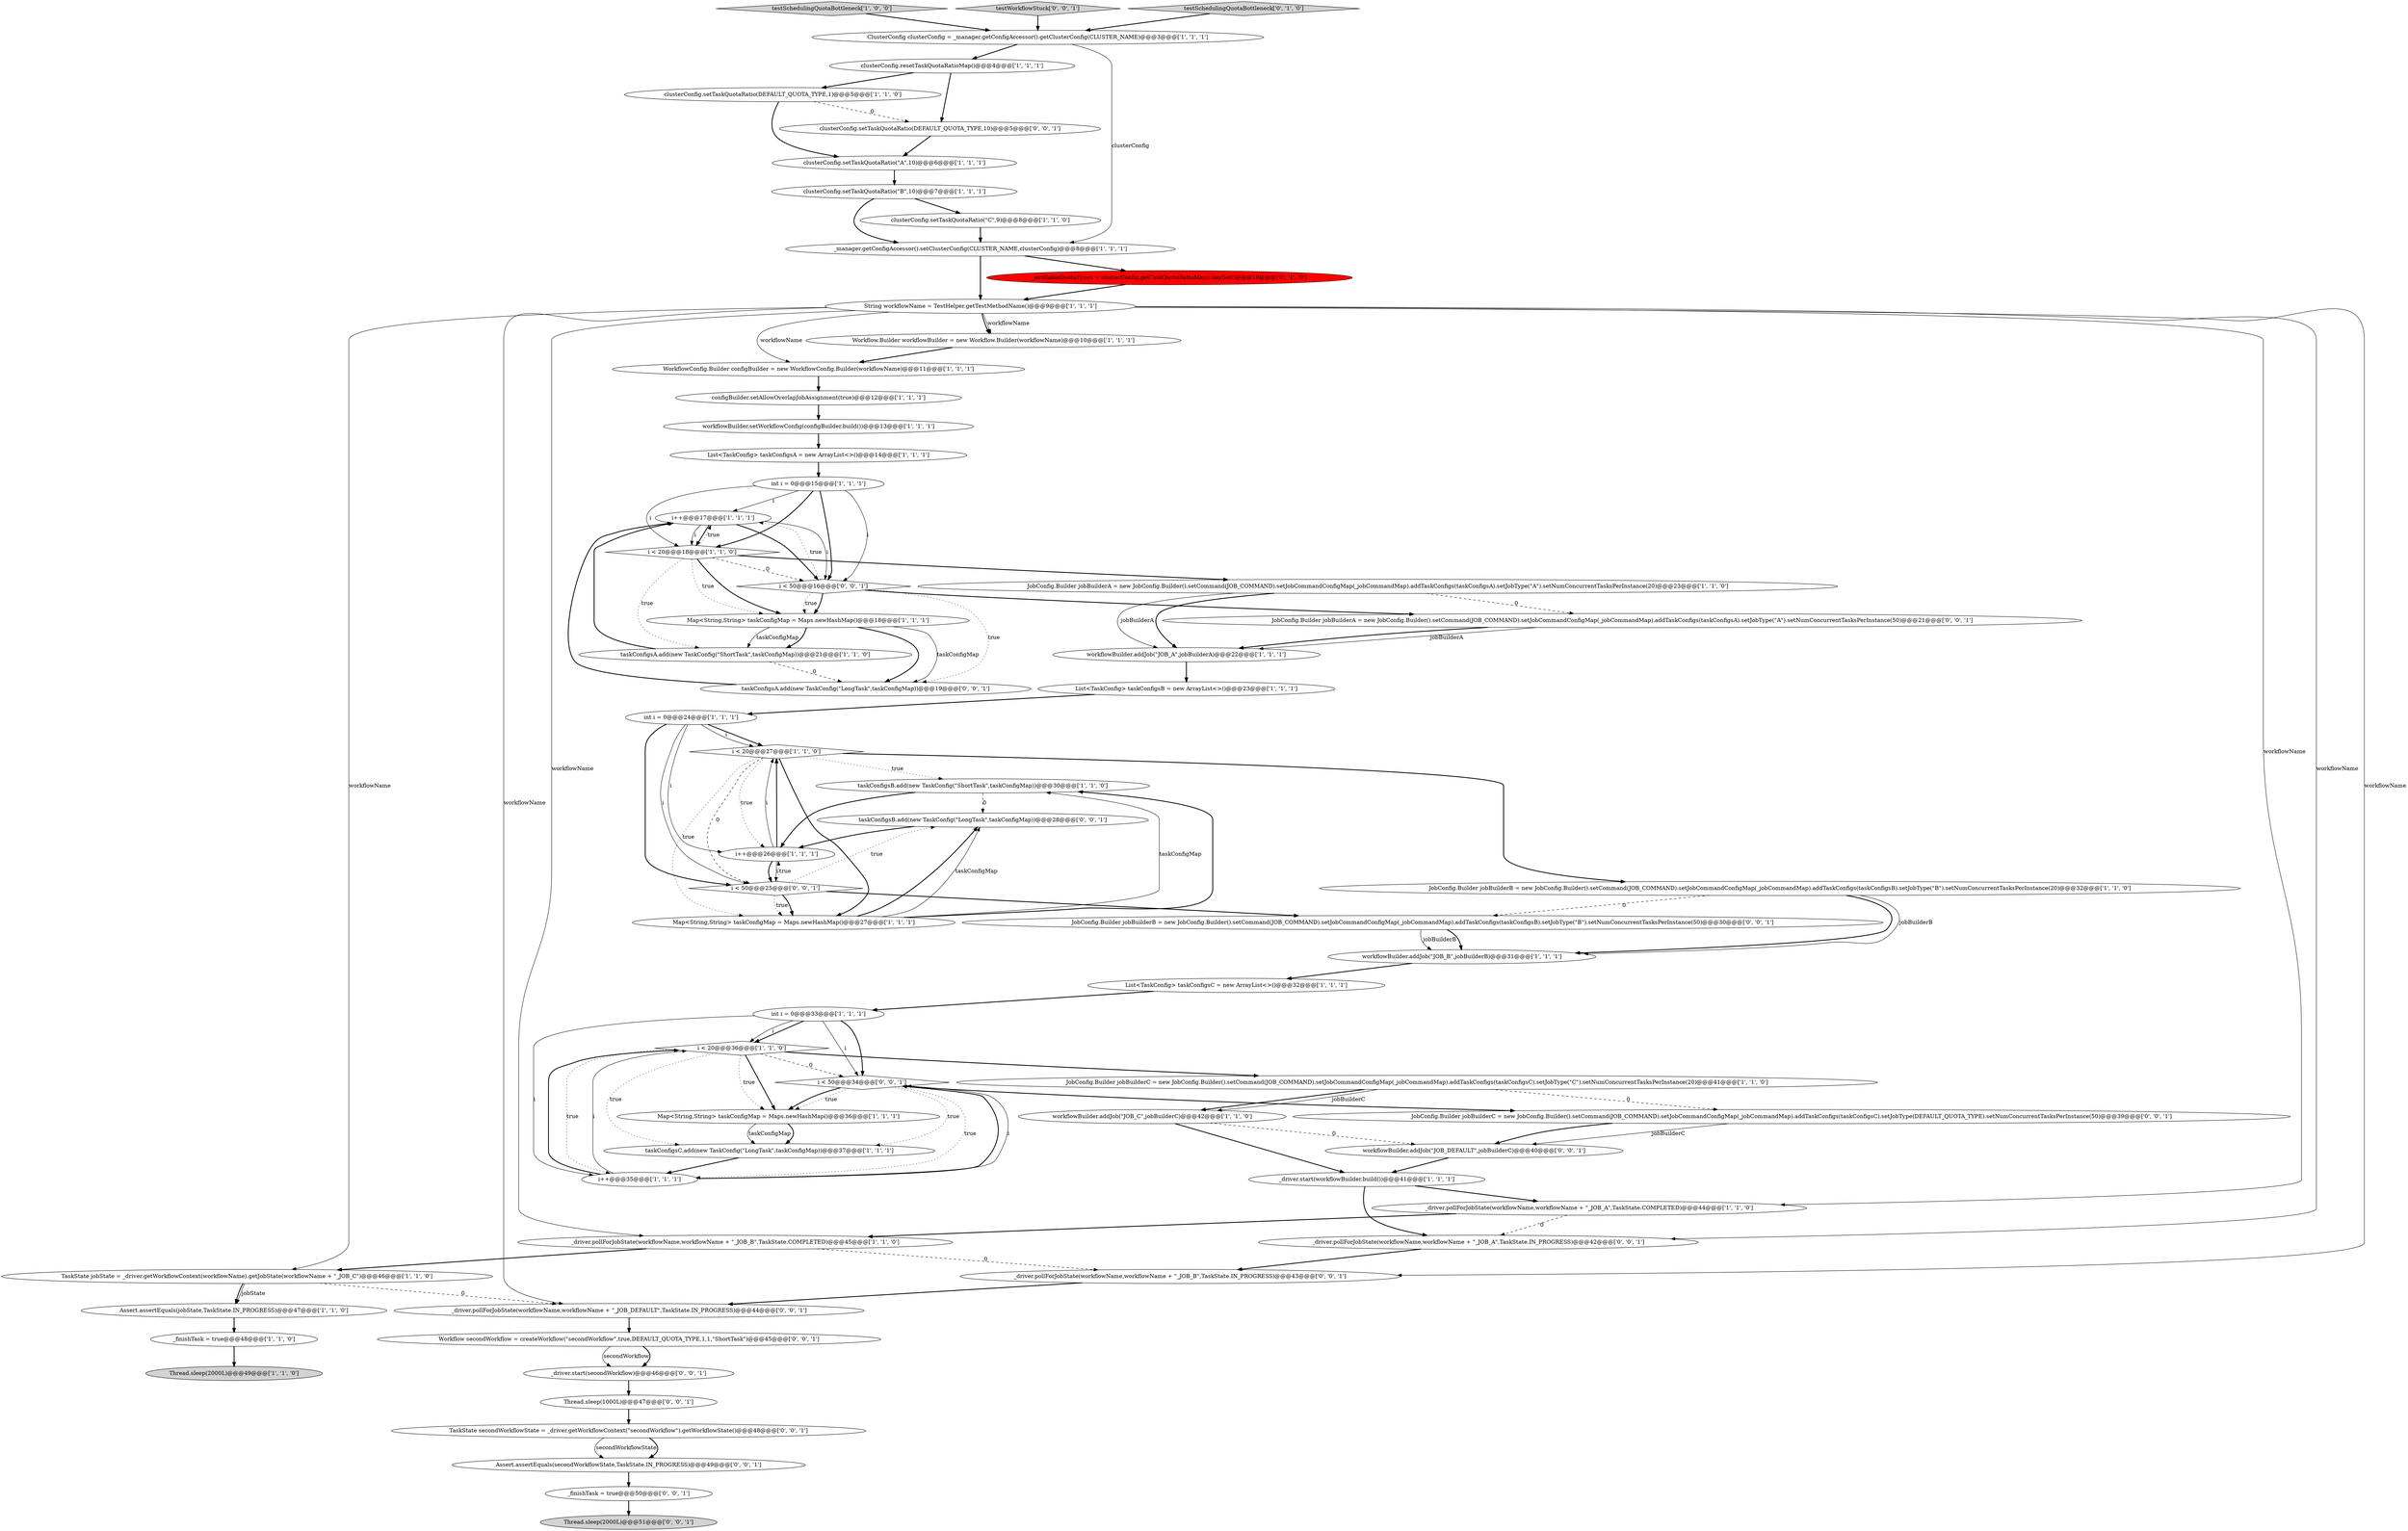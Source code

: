 digraph {
2 [style = filled, label = "i++@@@17@@@['1', '1', '1']", fillcolor = white, shape = ellipse image = "AAA0AAABBB1BBB"];
15 [style = filled, label = "_driver.pollForJobState(workflowName,workflowName + \"_JOB_B\",TaskState.COMPLETED)@@@45@@@['1', '1', '0']", fillcolor = white, shape = ellipse image = "AAA0AAABBB1BBB"];
32 [style = filled, label = "List<TaskConfig> taskConfigsB = new ArrayList<>()@@@23@@@['1', '1', '1']", fillcolor = white, shape = ellipse image = "AAA0AAABBB1BBB"];
56 [style = filled, label = "workflowBuilder.addJob(\"JOB_DEFAULT\",jobBuilderC)@@@40@@@['0', '0', '1']", fillcolor = white, shape = ellipse image = "AAA0AAABBB3BBB"];
20 [style = filled, label = "clusterConfig.setTaskQuotaRatio(DEFAULT_QUOTA_TYPE,1)@@@5@@@['1', '1', '0']", fillcolor = white, shape = ellipse image = "AAA0AAABBB1BBB"];
63 [style = filled, label = "JobConfig.Builder jobBuilderB = new JobConfig.Builder().setCommand(JOB_COMMAND).setJobCommandConfigMap(_jobCommandMap).addTaskConfigs(taskConfigsB).setJobType(\"B\").setNumConcurrentTasksPerInstance(50)@@@30@@@['0', '0', '1']", fillcolor = white, shape = ellipse image = "AAA0AAABBB3BBB"];
28 [style = filled, label = "Assert.assertEquals(jobState,TaskState.IN_PROGRESS)@@@47@@@['1', '1', '0']", fillcolor = white, shape = ellipse image = "AAA0AAABBB1BBB"];
43 [style = filled, label = "int i = 0@@@24@@@['1', '1', '1']", fillcolor = white, shape = ellipse image = "AAA0AAABBB1BBB"];
3 [style = filled, label = "clusterConfig.setTaskQuotaRatio(\"A\",10)@@@6@@@['1', '1', '1']", fillcolor = white, shape = ellipse image = "AAA0AAABBB1BBB"];
7 [style = filled, label = "i < 20@@@27@@@['1', '1', '0']", fillcolor = white, shape = diamond image = "AAA0AAABBB1BBB"];
33 [style = filled, label = "taskConfigsA.add(new TaskConfig(\"ShortTask\",taskConfigMap))@@@21@@@['1', '1', '0']", fillcolor = white, shape = ellipse image = "AAA0AAABBB1BBB"];
49 [style = filled, label = "taskConfigsA.add(new TaskConfig(\"LongTask\",taskConfigMap))@@@19@@@['0', '0', '1']", fillcolor = white, shape = ellipse image = "AAA0AAABBB3BBB"];
26 [style = filled, label = "_finishTask = true@@@48@@@['1', '1', '0']", fillcolor = white, shape = ellipse image = "AAA0AAABBB1BBB"];
50 [style = filled, label = "_driver.start(secondWorkflow)@@@46@@@['0', '0', '1']", fillcolor = white, shape = ellipse image = "AAA0AAABBB3BBB"];
55 [style = filled, label = "Assert.assertEquals(secondWorkflowState,TaskState.IN_PROGRESS)@@@49@@@['0', '0', '1']", fillcolor = white, shape = ellipse image = "AAA0AAABBB3BBB"];
40 [style = filled, label = "i < 20@@@36@@@['1', '1', '0']", fillcolor = white, shape = diamond image = "AAA0AAABBB1BBB"];
59 [style = filled, label = "taskConfigsB.add(new TaskConfig(\"LongTask\",taskConfigMap))@@@28@@@['0', '0', '1']", fillcolor = white, shape = ellipse image = "AAA0AAABBB3BBB"];
61 [style = filled, label = "_finishTask = true@@@50@@@['0', '0', '1']", fillcolor = white, shape = ellipse image = "AAA0AAABBB3BBB"];
6 [style = filled, label = "Thread.sleep(2000L)@@@49@@@['1', '1', '0']", fillcolor = lightgray, shape = ellipse image = "AAA0AAABBB1BBB"];
58 [style = filled, label = "Thread.sleep(1000L)@@@47@@@['0', '0', '1']", fillcolor = white, shape = ellipse image = "AAA0AAABBB3BBB"];
25 [style = filled, label = "testSchedulingQuotaBottleneck['1', '0', '0']", fillcolor = lightgray, shape = diamond image = "AAA0AAABBB1BBB"];
29 [style = filled, label = "Map<String,String> taskConfigMap = Maps.newHashMap()@@@18@@@['1', '1', '1']", fillcolor = white, shape = ellipse image = "AAA0AAABBB1BBB"];
38 [style = filled, label = "ClusterConfig clusterConfig = _manager.getConfigAccessor().getClusterConfig(CLUSTER_NAME)@@@3@@@['1', '1', '1']", fillcolor = white, shape = ellipse image = "AAA0AAABBB1BBB"];
57 [style = filled, label = "_driver.pollForJobState(workflowName,workflowName + \"_JOB_B\",TaskState.IN_PROGRESS)@@@43@@@['0', '0', '1']", fillcolor = white, shape = ellipse image = "AAA0AAABBB3BBB"];
18 [style = filled, label = "configBuilder.setAllowOverlapJobAssignment(true)@@@12@@@['1', '1', '1']", fillcolor = white, shape = ellipse image = "AAA0AAABBB1BBB"];
27 [style = filled, label = "int i = 0@@@33@@@['1', '1', '1']", fillcolor = white, shape = ellipse image = "AAA0AAABBB1BBB"];
39 [style = filled, label = "clusterConfig.resetTaskQuotaRatioMap()@@@4@@@['1', '1', '1']", fillcolor = white, shape = ellipse image = "AAA0AAABBB1BBB"];
34 [style = filled, label = "List<TaskConfig> taskConfigsC = new ArrayList<>()@@@32@@@['1', '1', '1']", fillcolor = white, shape = ellipse image = "AAA0AAABBB1BBB"];
23 [style = filled, label = "WorkflowConfig.Builder configBuilder = new WorkflowConfig.Builder(workflowName)@@@11@@@['1', '1', '1']", fillcolor = white, shape = ellipse image = "AAA0AAABBB1BBB"];
35 [style = filled, label = "List<TaskConfig> taskConfigsA = new ArrayList<>()@@@14@@@['1', '1', '1']", fillcolor = white, shape = ellipse image = "AAA0AAABBB1BBB"];
62 [style = filled, label = "i < 50@@@16@@@['0', '0', '1']", fillcolor = white, shape = diamond image = "AAA0AAABBB3BBB"];
17 [style = filled, label = "workflowBuilder.addJob(\"JOB_C\",jobBuilderC)@@@42@@@['1', '1', '0']", fillcolor = white, shape = ellipse image = "AAA0AAABBB1BBB"];
19 [style = filled, label = "workflowBuilder.addJob(\"JOB_A\",jobBuilderA)@@@22@@@['1', '1', '1']", fillcolor = white, shape = ellipse image = "AAA0AAABBB1BBB"];
48 [style = filled, label = "Thread.sleep(2000L)@@@51@@@['0', '0', '1']", fillcolor = lightgray, shape = ellipse image = "AAA0AAABBB3BBB"];
31 [style = filled, label = "taskConfigsB.add(new TaskConfig(\"ShortTask\",taskConfigMap))@@@30@@@['1', '1', '0']", fillcolor = white, shape = ellipse image = "AAA0AAABBB1BBB"];
24 [style = filled, label = "String workflowName = TestHelper.getTestMethodName()@@@9@@@['1', '1', '1']", fillcolor = white, shape = ellipse image = "AAA0AAABBB1BBB"];
52 [style = filled, label = "_driver.pollForJobState(workflowName,workflowName + \"_JOB_A\",TaskState.IN_PROGRESS)@@@42@@@['0', '0', '1']", fillcolor = white, shape = ellipse image = "AAA0AAABBB3BBB"];
51 [style = filled, label = "i < 50@@@34@@@['0', '0', '1']", fillcolor = white, shape = diamond image = "AAA0AAABBB3BBB"];
44 [style = filled, label = "_availableQuotaTypes = clusterConfig.getTaskQuotaRatioMap().keySet()@@@10@@@['0', '1', '0']", fillcolor = red, shape = ellipse image = "AAA1AAABBB2BBB"];
41 [style = filled, label = "JobConfig.Builder jobBuilderA = new JobConfig.Builder().setCommand(JOB_COMMAND).setJobCommandConfigMap(_jobCommandMap).addTaskConfigs(taskConfigsA).setJobType(\"A\").setNumConcurrentTasksPerInstance(20)@@@23@@@['1', '1', '0']", fillcolor = white, shape = ellipse image = "AAA0AAABBB1BBB"];
54 [style = filled, label = "JobConfig.Builder jobBuilderC = new JobConfig.Builder().setCommand(JOB_COMMAND).setJobCommandConfigMap(_jobCommandMap).addTaskConfigs(taskConfigsC).setJobType(DEFAULT_QUOTA_TYPE).setNumConcurrentTasksPerInstance(50)@@@39@@@['0', '0', '1']", fillcolor = white, shape = ellipse image = "AAA0AAABBB3BBB"];
21 [style = filled, label = "Map<String,String> taskConfigMap = Maps.newHashMap()@@@36@@@['1', '1', '1']", fillcolor = white, shape = ellipse image = "AAA0AAABBB1BBB"];
65 [style = filled, label = "testWorkflowStuck['0', '0', '1']", fillcolor = lightgray, shape = diamond image = "AAA0AAABBB3BBB"];
4 [style = filled, label = "clusterConfig.setTaskQuotaRatio(\"B\",10)@@@7@@@['1', '1', '1']", fillcolor = white, shape = ellipse image = "AAA0AAABBB1BBB"];
1 [style = filled, label = "int i = 0@@@15@@@['1', '1', '1']", fillcolor = white, shape = ellipse image = "AAA0AAABBB1BBB"];
9 [style = filled, label = "Workflow.Builder workflowBuilder = new Workflow.Builder(workflowName)@@@10@@@['1', '1', '1']", fillcolor = white, shape = ellipse image = "AAA0AAABBB1BBB"];
13 [style = filled, label = "i++@@@35@@@['1', '1', '1']", fillcolor = white, shape = ellipse image = "AAA0AAABBB1BBB"];
30 [style = filled, label = "_manager.getConfigAccessor().setClusterConfig(CLUSTER_NAME,clusterConfig)@@@8@@@['1', '1', '1']", fillcolor = white, shape = ellipse image = "AAA0AAABBB1BBB"];
16 [style = filled, label = "workflowBuilder.setWorkflowConfig(configBuilder.build())@@@13@@@['1', '1', '1']", fillcolor = white, shape = ellipse image = "AAA0AAABBB1BBB"];
8 [style = filled, label = "TaskState jobState = _driver.getWorkflowContext(workflowName).getJobState(workflowName + \"_JOB_C\")@@@46@@@['1', '1', '0']", fillcolor = white, shape = ellipse image = "AAA0AAABBB1BBB"];
12 [style = filled, label = "Map<String,String> taskConfigMap = Maps.newHashMap()@@@27@@@['1', '1', '1']", fillcolor = white, shape = ellipse image = "AAA0AAABBB1BBB"];
53 [style = filled, label = "_driver.pollForJobState(workflowName,workflowName + \"_JOB_DEFAULT\",TaskState.IN_PROGRESS)@@@44@@@['0', '0', '1']", fillcolor = white, shape = ellipse image = "AAA0AAABBB3BBB"];
64 [style = filled, label = "Workflow secondWorkflow = createWorkflow(\"secondWorkflow\",true,DEFAULT_QUOTA_TYPE,1,1,\"ShortTask\")@@@45@@@['0', '0', '1']", fillcolor = white, shape = ellipse image = "AAA0AAABBB3BBB"];
36 [style = filled, label = "i++@@@26@@@['1', '1', '1']", fillcolor = white, shape = ellipse image = "AAA0AAABBB1BBB"];
42 [style = filled, label = "taskConfigsC.add(new TaskConfig(\"LongTask\",taskConfigMap))@@@37@@@['1', '1', '1']", fillcolor = white, shape = ellipse image = "AAA0AAABBB1BBB"];
45 [style = filled, label = "testSchedulingQuotaBottleneck['0', '1', '0']", fillcolor = lightgray, shape = diamond image = "AAA0AAABBB2BBB"];
66 [style = filled, label = "TaskState secondWorkflowState = _driver.getWorkflowContext(\"secondWorkflow\").getWorkflowState()@@@48@@@['0', '0', '1']", fillcolor = white, shape = ellipse image = "AAA0AAABBB3BBB"];
5 [style = filled, label = "_driver.start(workflowBuilder.build())@@@41@@@['1', '1', '1']", fillcolor = white, shape = ellipse image = "AAA0AAABBB1BBB"];
11 [style = filled, label = "_driver.pollForJobState(workflowName,workflowName + \"_JOB_A\",TaskState.COMPLETED)@@@44@@@['1', '1', '0']", fillcolor = white, shape = ellipse image = "AAA0AAABBB1BBB"];
0 [style = filled, label = "JobConfig.Builder jobBuilderC = new JobConfig.Builder().setCommand(JOB_COMMAND).setJobCommandConfigMap(_jobCommandMap).addTaskConfigs(taskConfigsC).setJobType(\"C\").setNumConcurrentTasksPerInstance(20)@@@41@@@['1', '1', '0']", fillcolor = white, shape = ellipse image = "AAA0AAABBB1BBB"];
14 [style = filled, label = "workflowBuilder.addJob(\"JOB_B\",jobBuilderB)@@@31@@@['1', '1', '1']", fillcolor = white, shape = ellipse image = "AAA0AAABBB1BBB"];
37 [style = filled, label = "i < 20@@@18@@@['1', '1', '0']", fillcolor = white, shape = diamond image = "AAA0AAABBB1BBB"];
47 [style = filled, label = "JobConfig.Builder jobBuilderA = new JobConfig.Builder().setCommand(JOB_COMMAND).setJobCommandConfigMap(_jobCommandMap).addTaskConfigs(taskConfigsA).setJobType(\"A\").setNumConcurrentTasksPerInstance(50)@@@21@@@['0', '0', '1']", fillcolor = white, shape = ellipse image = "AAA0AAABBB3BBB"];
22 [style = filled, label = "clusterConfig.setTaskQuotaRatio(\"C\",9)@@@8@@@['1', '1', '0']", fillcolor = white, shape = ellipse image = "AAA0AAABBB1BBB"];
60 [style = filled, label = "clusterConfig.setTaskQuotaRatio(DEFAULT_QUOTA_TYPE,10)@@@5@@@['0', '0', '1']", fillcolor = white, shape = ellipse image = "AAA0AAABBB3BBB"];
10 [style = filled, label = "JobConfig.Builder jobBuilderB = new JobConfig.Builder().setCommand(JOB_COMMAND).setJobCommandConfigMap(_jobCommandMap).addTaskConfigs(taskConfigsB).setJobType(\"B\").setNumConcurrentTasksPerInstance(20)@@@32@@@['1', '1', '0']", fillcolor = white, shape = ellipse image = "AAA0AAABBB1BBB"];
46 [style = filled, label = "i < 50@@@25@@@['0', '0', '1']", fillcolor = white, shape = diamond image = "AAA0AAABBB3BBB"];
24->8 [style = solid, label="workflowName"];
1->37 [style = solid, label="i"];
54->56 [style = bold, label=""];
31->59 [style = dashed, label="0"];
21->42 [style = bold, label=""];
51->21 [style = dotted, label="true"];
41->19 [style = bold, label=""];
7->36 [style = dotted, label="true"];
47->19 [style = solid, label="jobBuilderA"];
40->13 [style = dotted, label="true"];
15->57 [style = dashed, label="0"];
46->12 [style = dotted, label="true"];
12->59 [style = solid, label="taskConfigMap"];
17->56 [style = dashed, label="0"];
43->36 [style = solid, label="i"];
33->49 [style = dashed, label="0"];
38->39 [style = bold, label=""];
3->4 [style = bold, label=""];
22->30 [style = bold, label=""];
63->14 [style = solid, label="jobBuilderB"];
64->50 [style = solid, label="secondWorkflow"];
39->60 [style = bold, label=""];
13->51 [style = bold, label=""];
24->23 [style = solid, label="workflowName"];
2->62 [style = solid, label="i"];
51->42 [style = dotted, label="true"];
45->38 [style = bold, label=""];
1->2 [style = solid, label="i"];
24->11 [style = solid, label="workflowName"];
27->51 [style = bold, label=""];
8->28 [style = bold, label=""];
17->5 [style = bold, label=""];
24->57 [style = solid, label="workflowName"];
1->62 [style = solid, label="i"];
10->14 [style = bold, label=""];
51->54 [style = bold, label=""];
0->17 [style = bold, label=""];
51->21 [style = bold, label=""];
40->51 [style = dashed, label="0"];
40->0 [style = bold, label=""];
62->29 [style = bold, label=""];
37->29 [style = bold, label=""];
20->3 [style = bold, label=""];
13->40 [style = bold, label=""];
0->54 [style = dashed, label="0"];
26->6 [style = bold, label=""];
29->33 [style = solid, label="taskConfigMap"];
21->42 [style = solid, label="taskConfigMap"];
43->46 [style = bold, label=""];
7->12 [style = dotted, label="true"];
12->31 [style = solid, label="taskConfigMap"];
54->56 [style = solid, label="jobBuilderC"];
61->48 [style = bold, label=""];
2->37 [style = solid, label="i"];
46->63 [style = bold, label=""];
36->46 [style = bold, label=""];
10->14 [style = solid, label="jobBuilderB"];
65->38 [style = bold, label=""];
24->9 [style = solid, label="workflowName"];
11->52 [style = dashed, label="0"];
5->52 [style = bold, label=""];
5->11 [style = bold, label=""];
53->64 [style = bold, label=""];
39->20 [style = bold, label=""];
1->62 [style = bold, label=""];
4->22 [style = bold, label=""];
57->53 [style = bold, label=""];
12->31 [style = bold, label=""];
27->51 [style = solid, label="i"];
30->44 [style = bold, label=""];
40->21 [style = bold, label=""];
66->55 [style = solid, label="secondWorkflowState"];
63->14 [style = bold, label=""];
40->42 [style = dotted, label="true"];
25->38 [style = bold, label=""];
30->24 [style = bold, label=""];
50->58 [style = bold, label=""];
62->2 [style = dotted, label="true"];
38->30 [style = solid, label="clusterConfig"];
37->41 [style = bold, label=""];
36->46 [style = solid, label="i"];
29->49 [style = solid, label="taskConfigMap"];
24->15 [style = solid, label="workflowName"];
56->5 [style = bold, label=""];
7->31 [style = dotted, label="true"];
31->36 [style = bold, label=""];
28->26 [style = bold, label=""];
29->49 [style = bold, label=""];
55->61 [style = bold, label=""];
43->7 [style = bold, label=""];
58->66 [style = bold, label=""];
60->3 [style = bold, label=""];
62->29 [style = dotted, label="true"];
19->32 [style = bold, label=""];
35->1 [style = bold, label=""];
37->62 [style = dashed, label="0"];
46->59 [style = dotted, label="true"];
66->55 [style = bold, label=""];
7->46 [style = dashed, label="0"];
51->13 [style = dotted, label="true"];
20->60 [style = dashed, label="0"];
49->2 [style = bold, label=""];
36->7 [style = solid, label="i"];
13->51 [style = solid, label="i"];
62->47 [style = bold, label=""];
44->24 [style = bold, label=""];
13->40 [style = solid, label="i"];
41->47 [style = dashed, label="0"];
41->19 [style = solid, label="jobBuilderA"];
43->46 [style = solid, label="i"];
23->18 [style = bold, label=""];
33->2 [style = bold, label=""];
15->8 [style = bold, label=""];
24->9 [style = bold, label=""];
1->37 [style = bold, label=""];
18->16 [style = bold, label=""];
46->36 [style = dotted, label="true"];
37->33 [style = dotted, label="true"];
42->13 [style = bold, label=""];
46->12 [style = bold, label=""];
7->12 [style = bold, label=""];
7->10 [style = bold, label=""];
0->17 [style = solid, label="jobBuilderC"];
40->21 [style = dotted, label="true"];
8->28 [style = solid, label="jobState"];
62->49 [style = dotted, label="true"];
24->52 [style = solid, label="workflowName"];
14->34 [style = bold, label=""];
8->53 [style = dashed, label="0"];
37->29 [style = dotted, label="true"];
32->43 [style = bold, label=""];
11->15 [style = bold, label=""];
9->23 [style = bold, label=""];
29->33 [style = bold, label=""];
4->30 [style = bold, label=""];
36->7 [style = bold, label=""];
43->7 [style = solid, label="i"];
47->19 [style = bold, label=""];
12->59 [style = bold, label=""];
59->36 [style = bold, label=""];
27->40 [style = bold, label=""];
64->50 [style = bold, label=""];
16->35 [style = bold, label=""];
2->37 [style = bold, label=""];
52->57 [style = bold, label=""];
27->13 [style = solid, label="i"];
37->2 [style = dotted, label="true"];
10->63 [style = dashed, label="0"];
24->53 [style = solid, label="workflowName"];
27->40 [style = solid, label="i"];
34->27 [style = bold, label=""];
2->62 [style = bold, label=""];
}
